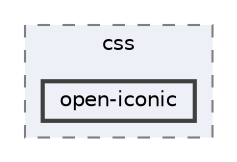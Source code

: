 digraph "src/BadScript2.Web/BadScript2.Web/wwwroot/css/open-iconic"
{
 // LATEX_PDF_SIZE
  bgcolor="transparent";
  edge [fontname=Helvetica,fontsize=10,labelfontname=Helvetica,labelfontsize=10];
  node [fontname=Helvetica,fontsize=10,shape=box,height=0.2,width=0.4];
  compound=true
  subgraph clusterdir_97ba7ea643adac733bf912ea19747c3c {
    graph [ bgcolor="#edf0f7", pencolor="grey50", label="css", fontname=Helvetica,fontsize=10 style="filled,dashed", URL="dir_97ba7ea643adac733bf912ea19747c3c.html",tooltip=""]
  dir_2ad880fd8108ac36ebf1946af9eed78c [label="open-iconic", fillcolor="#edf0f7", color="grey25", style="filled,bold", URL="dir_2ad880fd8108ac36ebf1946af9eed78c.html",tooltip=""];
  }
}
